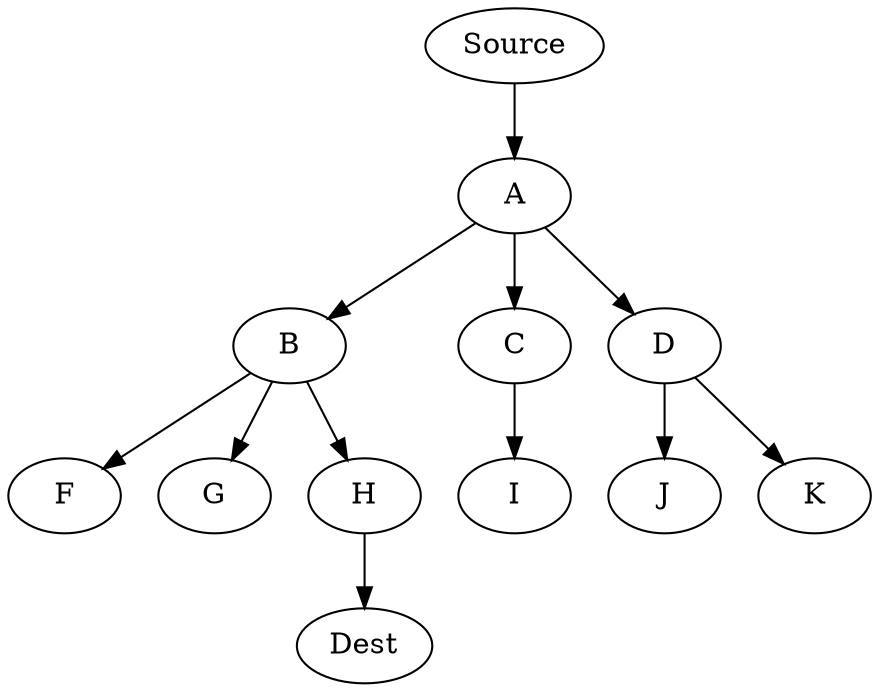 digraph D {

//A -> {B C {D H}} -> {F}
Source -> A

A -> B
A -> C
A -> D

B -> F
B -> G
B -> H

C -> I

D -> J
D -> K


H -> Dest

}
